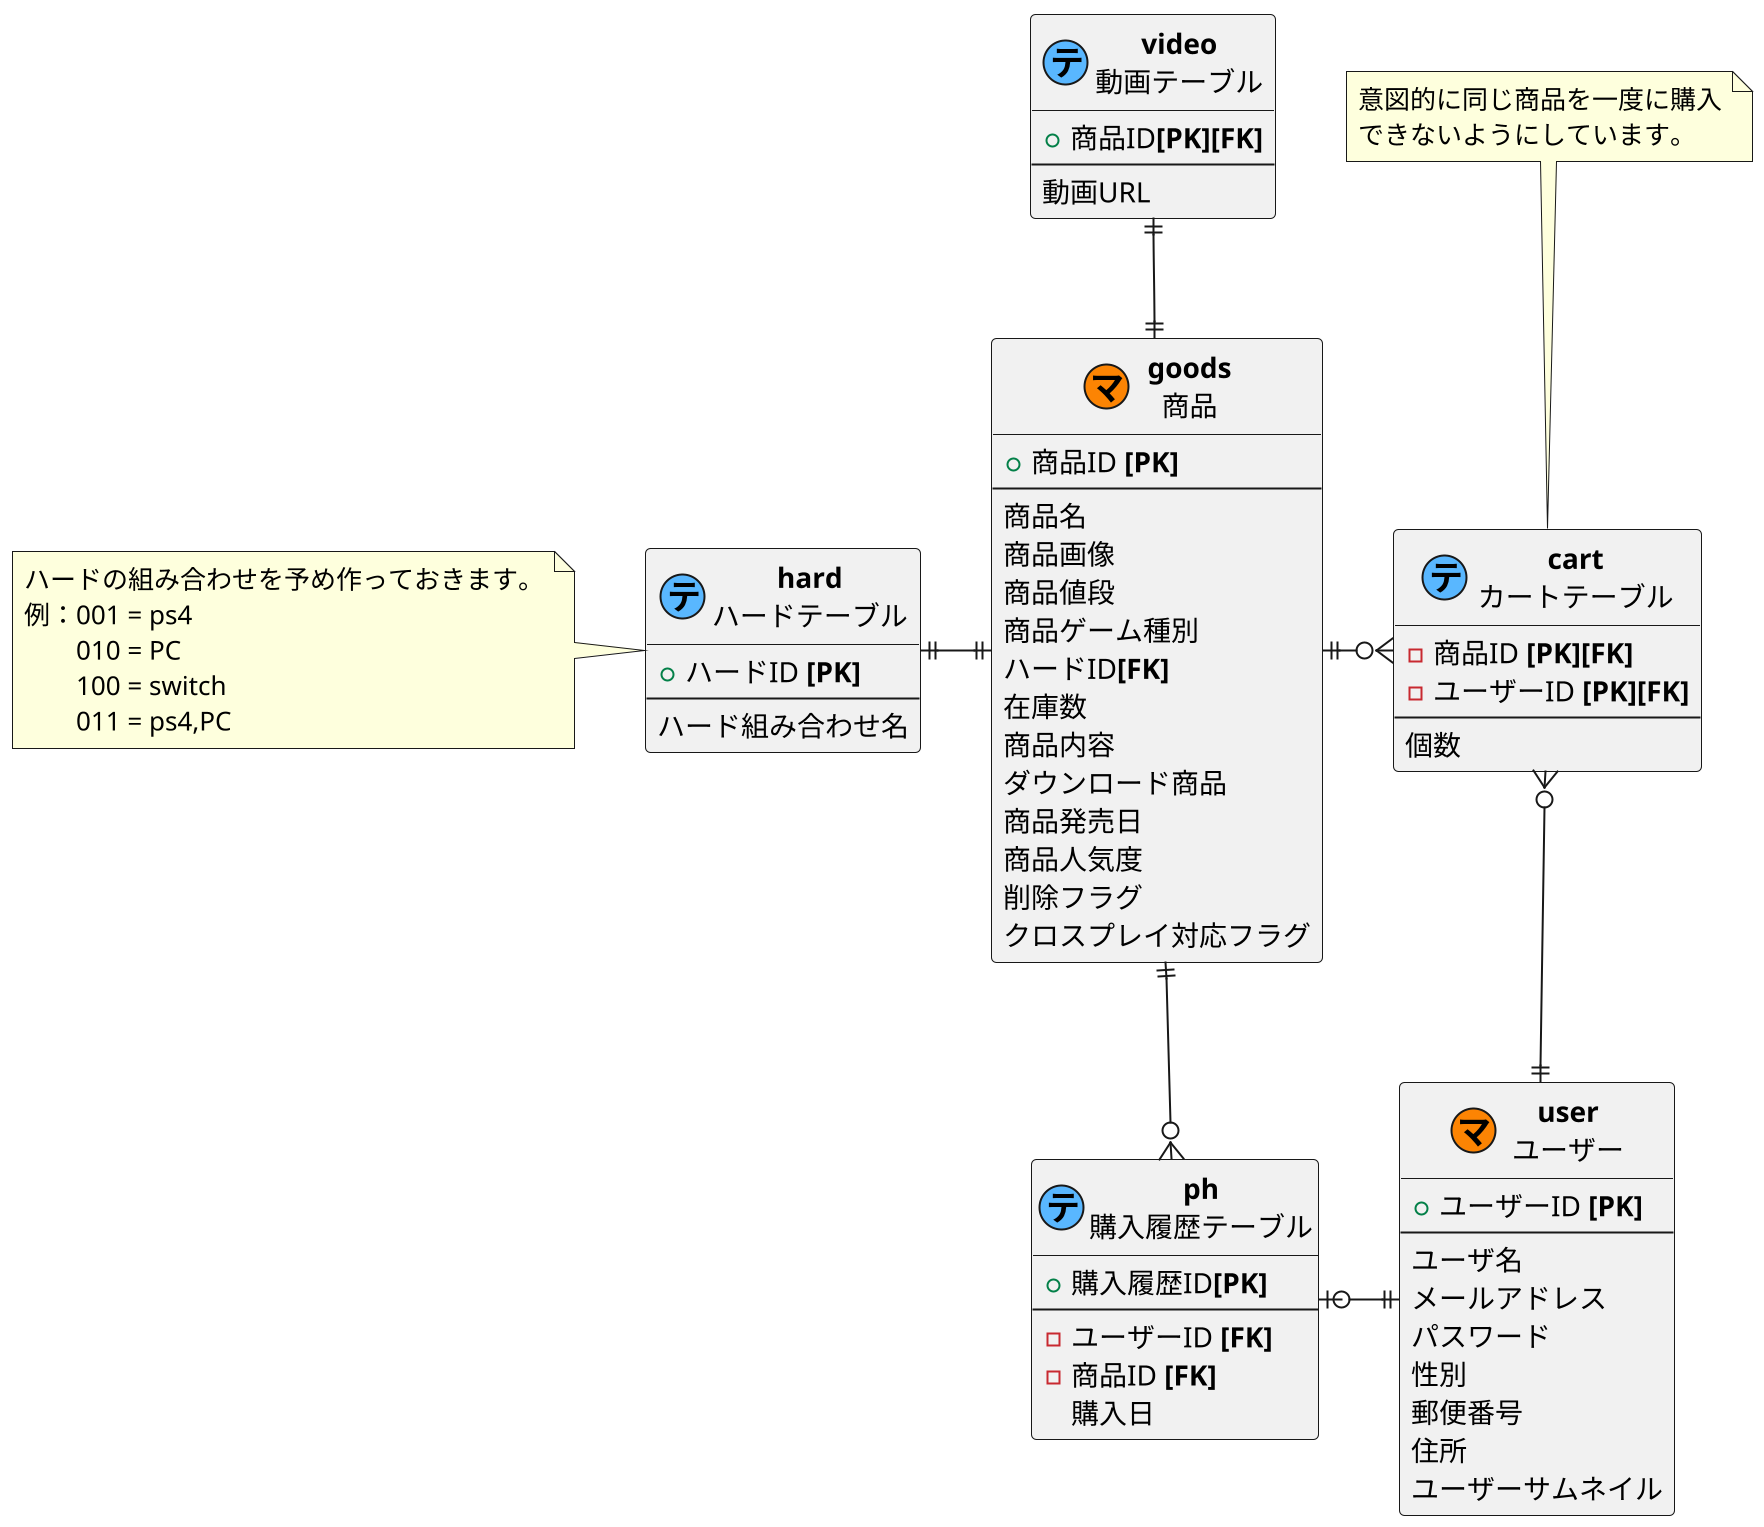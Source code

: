 @startuml
'defineによるカラー変数の設定
scale 2
!define MASTERCOLOR #fc8403
!define TABLECOLOR #59b7ff

entity "**goods**\n商品" as goods<<マ,MASTERCOLOR>> {
    + 商品ID **[PK]**
    --
    商品名
    商品画像
    商品値段
    商品ゲーム種別
    ハードID**[FK]**
    在庫数
    商品内容
    ダウンロード商品
    商品発売日
    商品人気度
    削除フラグ
    クロスプレイ対応フラグ
}

'entity "**quantity**\n在庫テーブル" as quantitity<<テ,'TABLECOLOR>>{
'    + 商品ID**[PK]**
'    --
'    商品在庫数
'}

entity "**video**\n動画テーブル" as video<<テ,TABLECOLOR>>{
    + 商品ID**[PK][FK]**
    --
    動画URL
}
entity "**hard**\nハードテーブル" as hard<<テ,TABLECOLOR>>{
    + ハードID **[PK]**
    --
    ハード組み合わせ名
}

note left of hard
ハードの組み合わせを予め作っておきます。
例：001 = ps4
　　010 = PC
　　100 = switch
　　011 = ps4,PC
end note

entity "**user**\nユーザー" as user <<マ,MASTERCOLOR>>{
    + ユーザーID **[PK]**
    --
    ユーザ名
    メールアドレス
    パスワード
    性別
    郵便番号
    住所
    ユーザーサムネイル
}
    entity "**ph**\n購入履歴テーブル" as ph <<テ,TABLECOLOR>>{
        + 購入履歴ID**[PK]**
        --
        - ユーザーID **[FK]**
        - 商品ID **[FK]**
        購入日
    }
    entity "**cart**\nカートテーブル" as cart <<テ,TABLECOLOR>>{
        - 商品ID **[PK][FK]**
        - ユーザーID **[PK][FK]**
        --
        個数
    }

    note top of cart
        意図的に同じ商品を一度に購入
        できないようにしています。
    end note

'goods ||-|| quantitity
goods ||-u-|| video
goods ||-l-|| hard
user ||-u-o{ cart
goods ||-d-o{ ph
user ||-l-o| ph
goods ||-o{ cart
@enduml